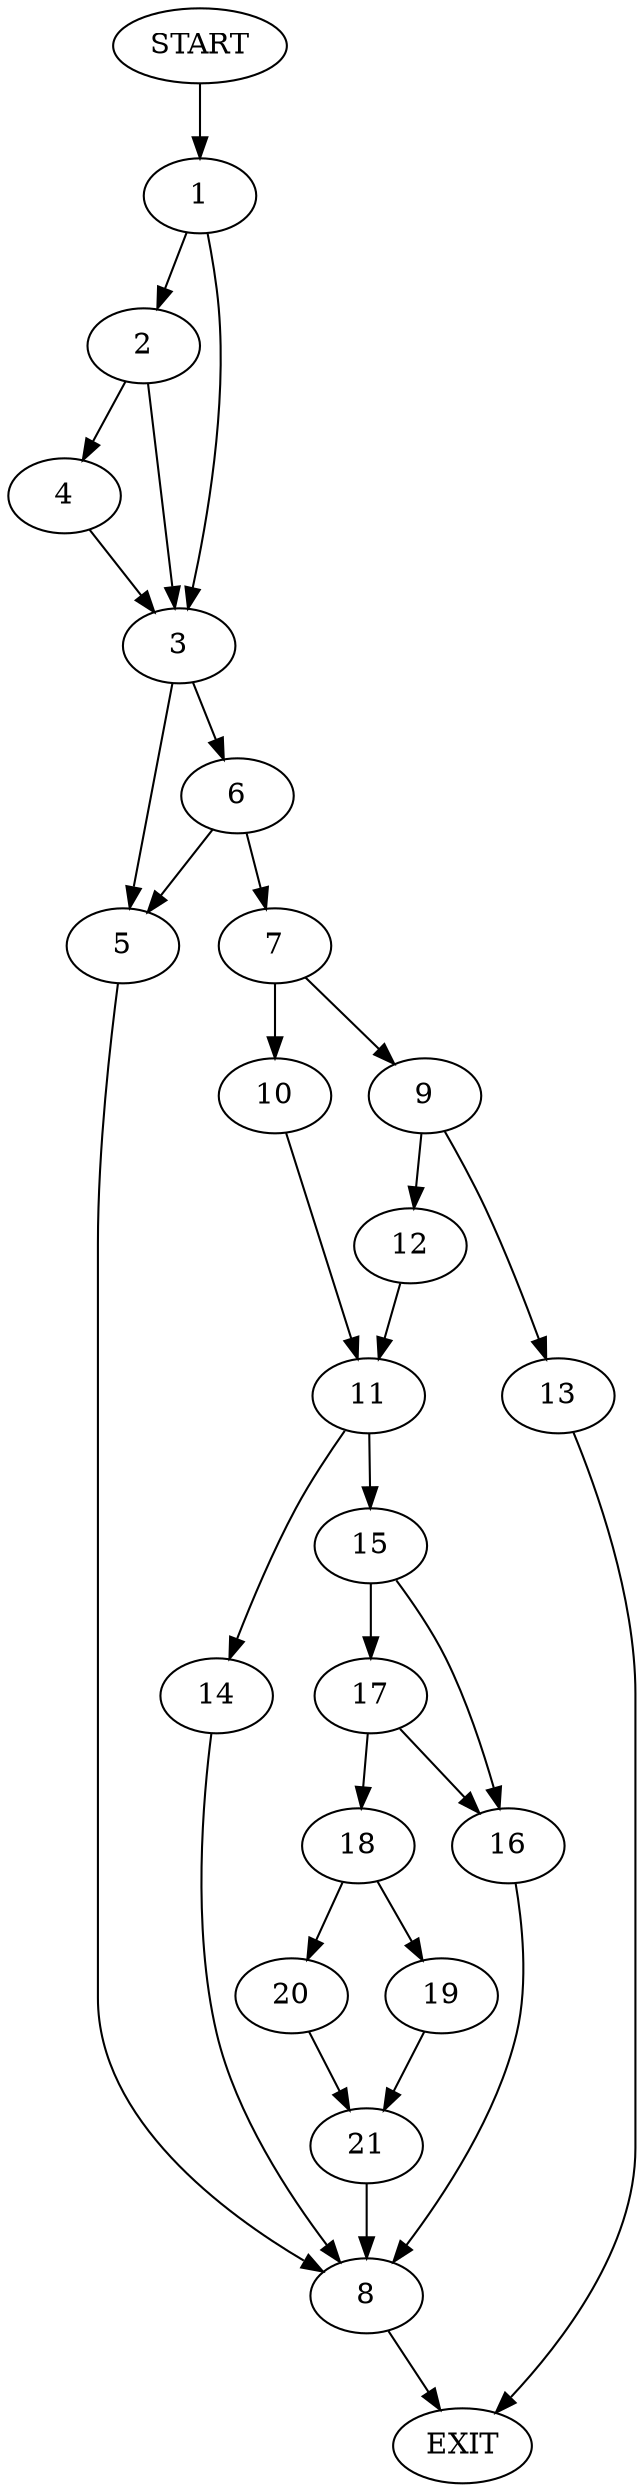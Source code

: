digraph {
0 [label="START"]
22 [label="EXIT"]
0 -> 1
1 -> 2
1 -> 3
2 -> 4
2 -> 3
3 -> 5
3 -> 6
4 -> 3
6 -> 7
6 -> 5
5 -> 8
7 -> 9
7 -> 10
8 -> 22
10 -> 11
9 -> 12
9 -> 13
11 -> 14
11 -> 15
12 -> 11
13 -> 22
14 -> 8
15 -> 16
15 -> 17
17 -> 16
17 -> 18
16 -> 8
18 -> 19
18 -> 20
20 -> 21
19 -> 21
21 -> 8
}

